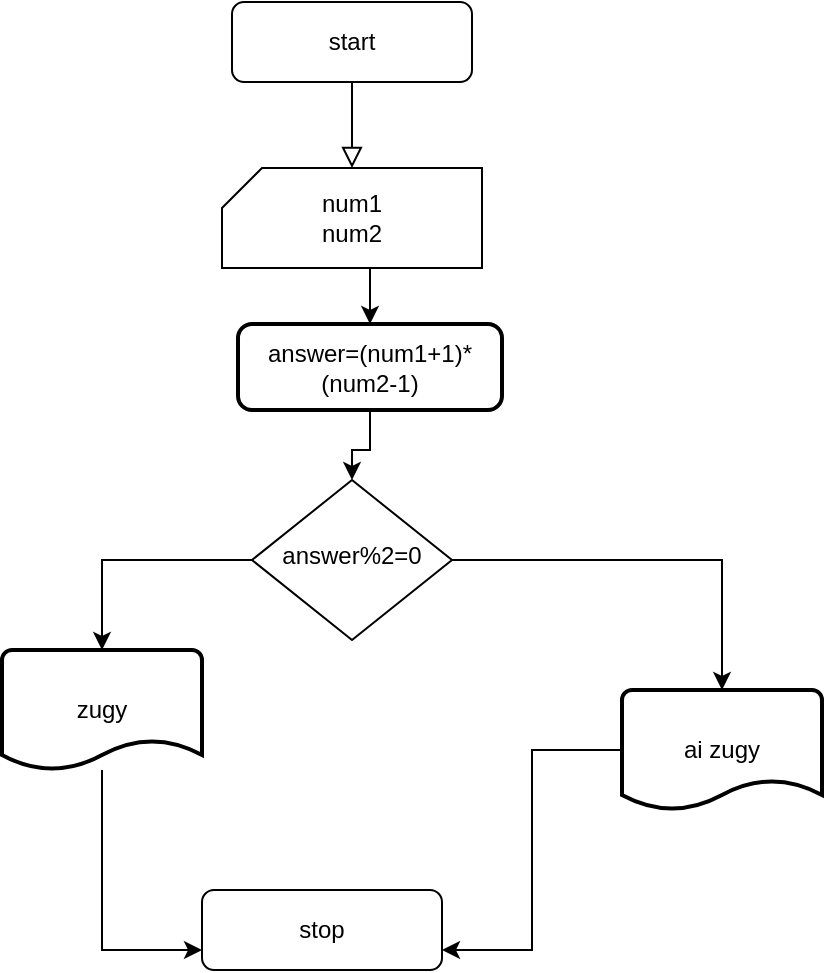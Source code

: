 <mxfile version="22.1.3" type="github">
  <diagram id="C5RBs43oDa-KdzZeNtuy" name="Page-1">
    <mxGraphModel dx="1050" dy="566" grid="1" gridSize="10" guides="1" tooltips="1" connect="1" arrows="1" fold="1" page="1" pageScale="1" pageWidth="827" pageHeight="1169" math="0" shadow="0">
      <root>
        <mxCell id="WIyWlLk6GJQsqaUBKTNV-0" />
        <mxCell id="WIyWlLk6GJQsqaUBKTNV-1" parent="WIyWlLk6GJQsqaUBKTNV-0" />
        <mxCell id="WIyWlLk6GJQsqaUBKTNV-2" value="" style="rounded=0;html=1;jettySize=auto;orthogonalLoop=1;fontSize=11;endArrow=block;endFill=0;endSize=8;strokeWidth=1;shadow=0;labelBackgroundColor=none;edgeStyle=orthogonalEdgeStyle;entryX=0.5;entryY=0;entryDx=0;entryDy=0;entryPerimeter=0;" parent="WIyWlLk6GJQsqaUBKTNV-1" source="WIyWlLk6GJQsqaUBKTNV-3" target="wLKcIU_W_VITIVUHYlYM-9" edge="1">
          <mxGeometry relative="1" as="geometry">
            <mxPoint x="220" y="170" as="targetPoint" />
          </mxGeometry>
        </mxCell>
        <mxCell id="WIyWlLk6GJQsqaUBKTNV-3" value="start" style="rounded=1;whiteSpace=wrap;html=1;fontSize=12;glass=0;strokeWidth=1;shadow=0;" parent="WIyWlLk6GJQsqaUBKTNV-1" vertex="1">
          <mxGeometry x="165" y="56" width="120" height="40" as="geometry" />
        </mxCell>
        <mxCell id="wLKcIU_W_VITIVUHYlYM-1" value="stop" style="rounded=1;whiteSpace=wrap;html=1;fontSize=12;glass=0;strokeWidth=1;shadow=0;" vertex="1" parent="WIyWlLk6GJQsqaUBKTNV-1">
          <mxGeometry x="150" y="500" width="120" height="40" as="geometry" />
        </mxCell>
        <mxCell id="wLKcIU_W_VITIVUHYlYM-3" value="answer%2=0" style="rhombus;whiteSpace=wrap;html=1;shadow=0;fontFamily=Helvetica;fontSize=12;align=center;strokeWidth=1;spacing=6;spacingTop=-4;" vertex="1" parent="WIyWlLk6GJQsqaUBKTNV-1">
          <mxGeometry x="175" y="295" width="100" height="80" as="geometry" />
        </mxCell>
        <mxCell id="wLKcIU_W_VITIVUHYlYM-19" style="edgeStyle=orthogonalEdgeStyle;rounded=0;orthogonalLoop=1;jettySize=auto;html=1;exitX=0.5;exitY=1;exitDx=0;exitDy=0;exitPerimeter=0;entryX=0.5;entryY=0;entryDx=0;entryDy=0;" edge="1" parent="WIyWlLk6GJQsqaUBKTNV-1" source="wLKcIU_W_VITIVUHYlYM-9" target="wLKcIU_W_VITIVUHYlYM-17">
          <mxGeometry relative="1" as="geometry">
            <mxPoint x="225" y="210" as="targetPoint" />
          </mxGeometry>
        </mxCell>
        <mxCell id="wLKcIU_W_VITIVUHYlYM-9" value="num1&lt;br&gt;num2" style="verticalLabelPosition=middle;verticalAlign=middle;html=1;shape=card;whiteSpace=wrap;size=20;arcSize=12;labelPosition=center;align=center;" vertex="1" parent="WIyWlLk6GJQsqaUBKTNV-1">
          <mxGeometry x="160" y="139" width="130" height="50" as="geometry" />
        </mxCell>
        <mxCell id="wLKcIU_W_VITIVUHYlYM-13" style="edgeStyle=orthogonalEdgeStyle;rounded=0;orthogonalLoop=1;jettySize=auto;html=1;entryX=0;entryY=0.75;entryDx=0;entryDy=0;" edge="1" parent="WIyWlLk6GJQsqaUBKTNV-1" source="wLKcIU_W_VITIVUHYlYM-11" target="wLKcIU_W_VITIVUHYlYM-1">
          <mxGeometry relative="1" as="geometry" />
        </mxCell>
        <mxCell id="wLKcIU_W_VITIVUHYlYM-11" value="zugy" style="strokeWidth=2;html=1;shape=mxgraph.flowchart.document2;whiteSpace=wrap;size=0.25;" vertex="1" parent="WIyWlLk6GJQsqaUBKTNV-1">
          <mxGeometry x="50" y="380" width="100" height="60" as="geometry" />
        </mxCell>
        <mxCell id="wLKcIU_W_VITIVUHYlYM-14" style="edgeStyle=orthogonalEdgeStyle;rounded=0;orthogonalLoop=1;jettySize=auto;html=1;entryX=1;entryY=0.75;entryDx=0;entryDy=0;" edge="1" parent="WIyWlLk6GJQsqaUBKTNV-1" source="wLKcIU_W_VITIVUHYlYM-12" target="wLKcIU_W_VITIVUHYlYM-1">
          <mxGeometry relative="1" as="geometry" />
        </mxCell>
        <mxCell id="wLKcIU_W_VITIVUHYlYM-12" value="ai zugy" style="strokeWidth=2;html=1;shape=mxgraph.flowchart.document2;whiteSpace=wrap;size=0.25;" vertex="1" parent="WIyWlLk6GJQsqaUBKTNV-1">
          <mxGeometry x="360" y="400" width="100" height="60" as="geometry" />
        </mxCell>
        <mxCell id="wLKcIU_W_VITIVUHYlYM-15" style="edgeStyle=orthogonalEdgeStyle;rounded=0;orthogonalLoop=1;jettySize=auto;html=1;entryX=0.5;entryY=0;entryDx=0;entryDy=0;entryPerimeter=0;" edge="1" parent="WIyWlLk6GJQsqaUBKTNV-1" source="wLKcIU_W_VITIVUHYlYM-3" target="wLKcIU_W_VITIVUHYlYM-11">
          <mxGeometry relative="1" as="geometry" />
        </mxCell>
        <mxCell id="wLKcIU_W_VITIVUHYlYM-16" style="edgeStyle=orthogonalEdgeStyle;rounded=0;orthogonalLoop=1;jettySize=auto;html=1;entryX=0.5;entryY=0;entryDx=0;entryDy=0;entryPerimeter=0;" edge="1" parent="WIyWlLk6GJQsqaUBKTNV-1" source="wLKcIU_W_VITIVUHYlYM-3" target="wLKcIU_W_VITIVUHYlYM-12">
          <mxGeometry relative="1" as="geometry" />
        </mxCell>
        <mxCell id="wLKcIU_W_VITIVUHYlYM-23" value="" style="edgeStyle=orthogonalEdgeStyle;rounded=0;orthogonalLoop=1;jettySize=auto;html=1;" edge="1" parent="WIyWlLk6GJQsqaUBKTNV-1" source="wLKcIU_W_VITIVUHYlYM-17" target="wLKcIU_W_VITIVUHYlYM-3">
          <mxGeometry relative="1" as="geometry" />
        </mxCell>
        <mxCell id="wLKcIU_W_VITIVUHYlYM-17" value="answer=(num1+1)*(num2-1)" style="rounded=1;whiteSpace=wrap;html=1;absoluteArcSize=1;arcSize=14;strokeWidth=2;" vertex="1" parent="WIyWlLk6GJQsqaUBKTNV-1">
          <mxGeometry x="168" y="217" width="132" height="43" as="geometry" />
        </mxCell>
      </root>
    </mxGraphModel>
  </diagram>
</mxfile>
